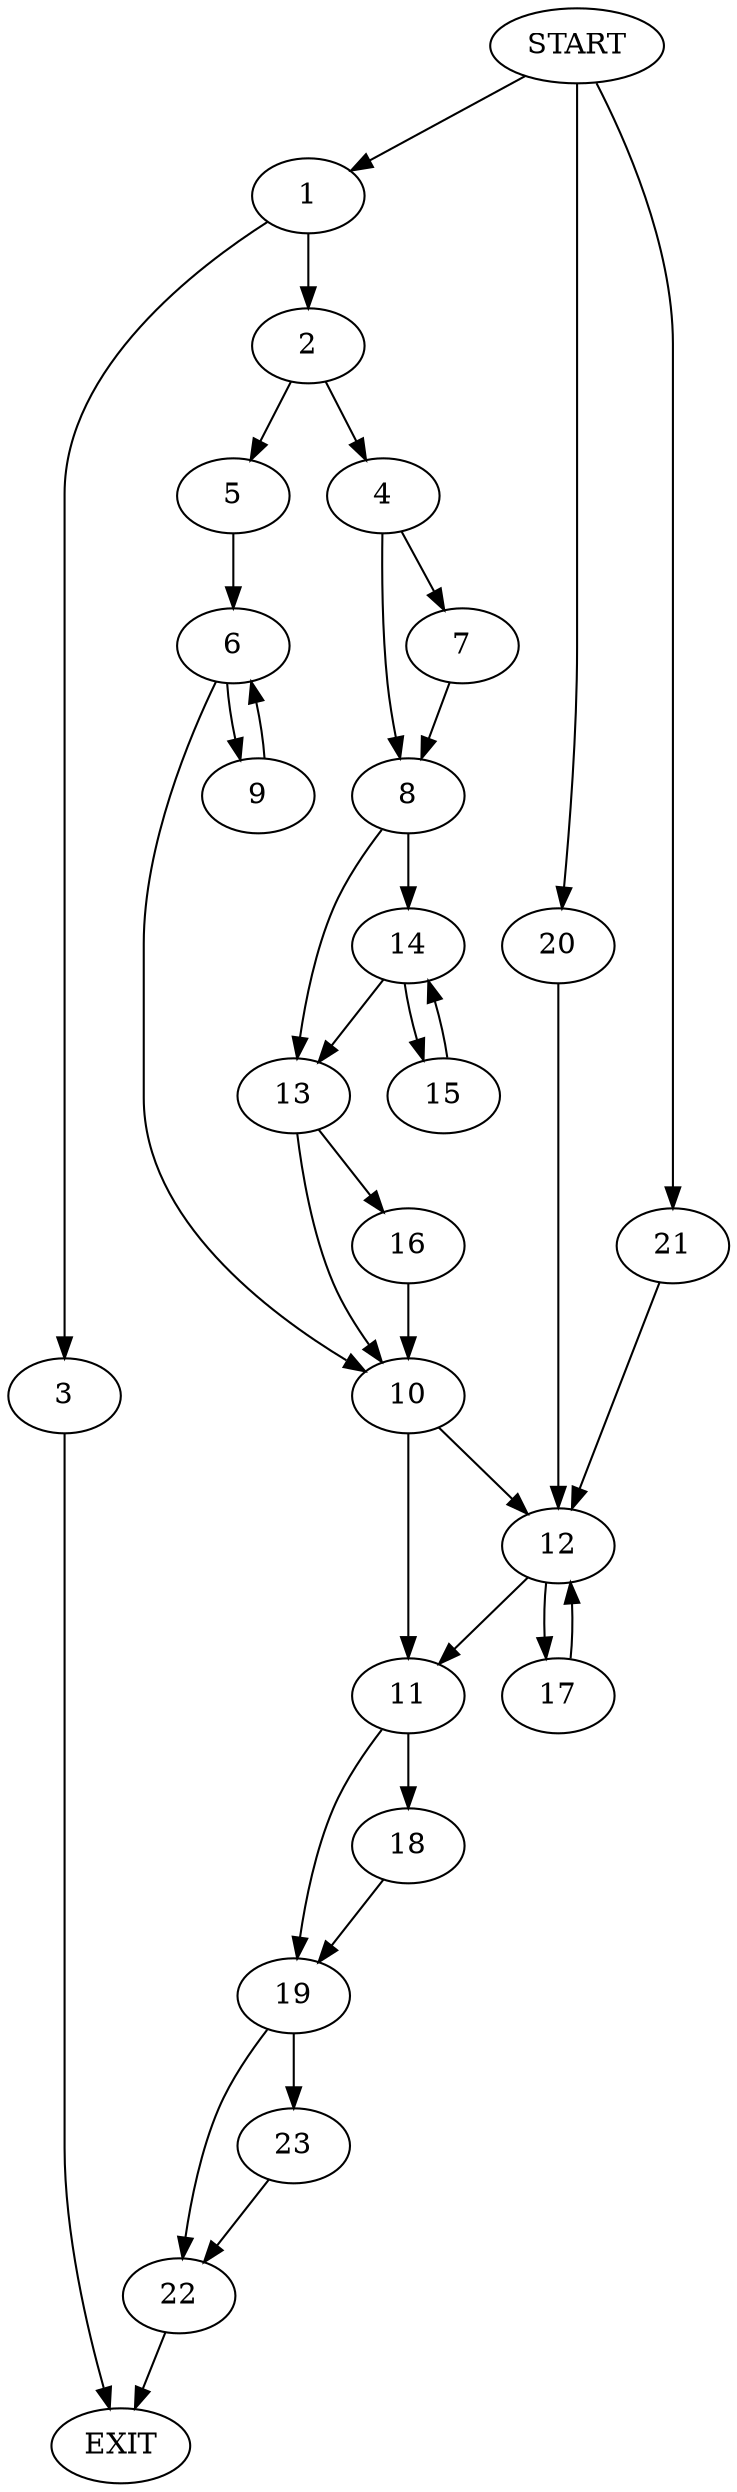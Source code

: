 digraph {
0 [label="START"]
24 [label="EXIT"]
0 -> 1
1 -> 2
1 -> 3
2 -> 4
2 -> 5
3 -> 24
5 -> 6
4 -> 7
4 -> 8
6 -> 9
6 -> 10
9 -> 6
10 -> 11
10 -> 12
8 -> 13
8 -> 14
7 -> 8
14 -> 13
14 -> 15
13 -> 10
13 -> 16
15 -> 14
16 -> 10
12 -> 11
12 -> 17
11 -> 18
11 -> 19
17 -> 12
0 -> 20
20 -> 12
0 -> 21
21 -> 12
19 -> 22
19 -> 23
18 -> 19
22 -> 24
23 -> 22
}
